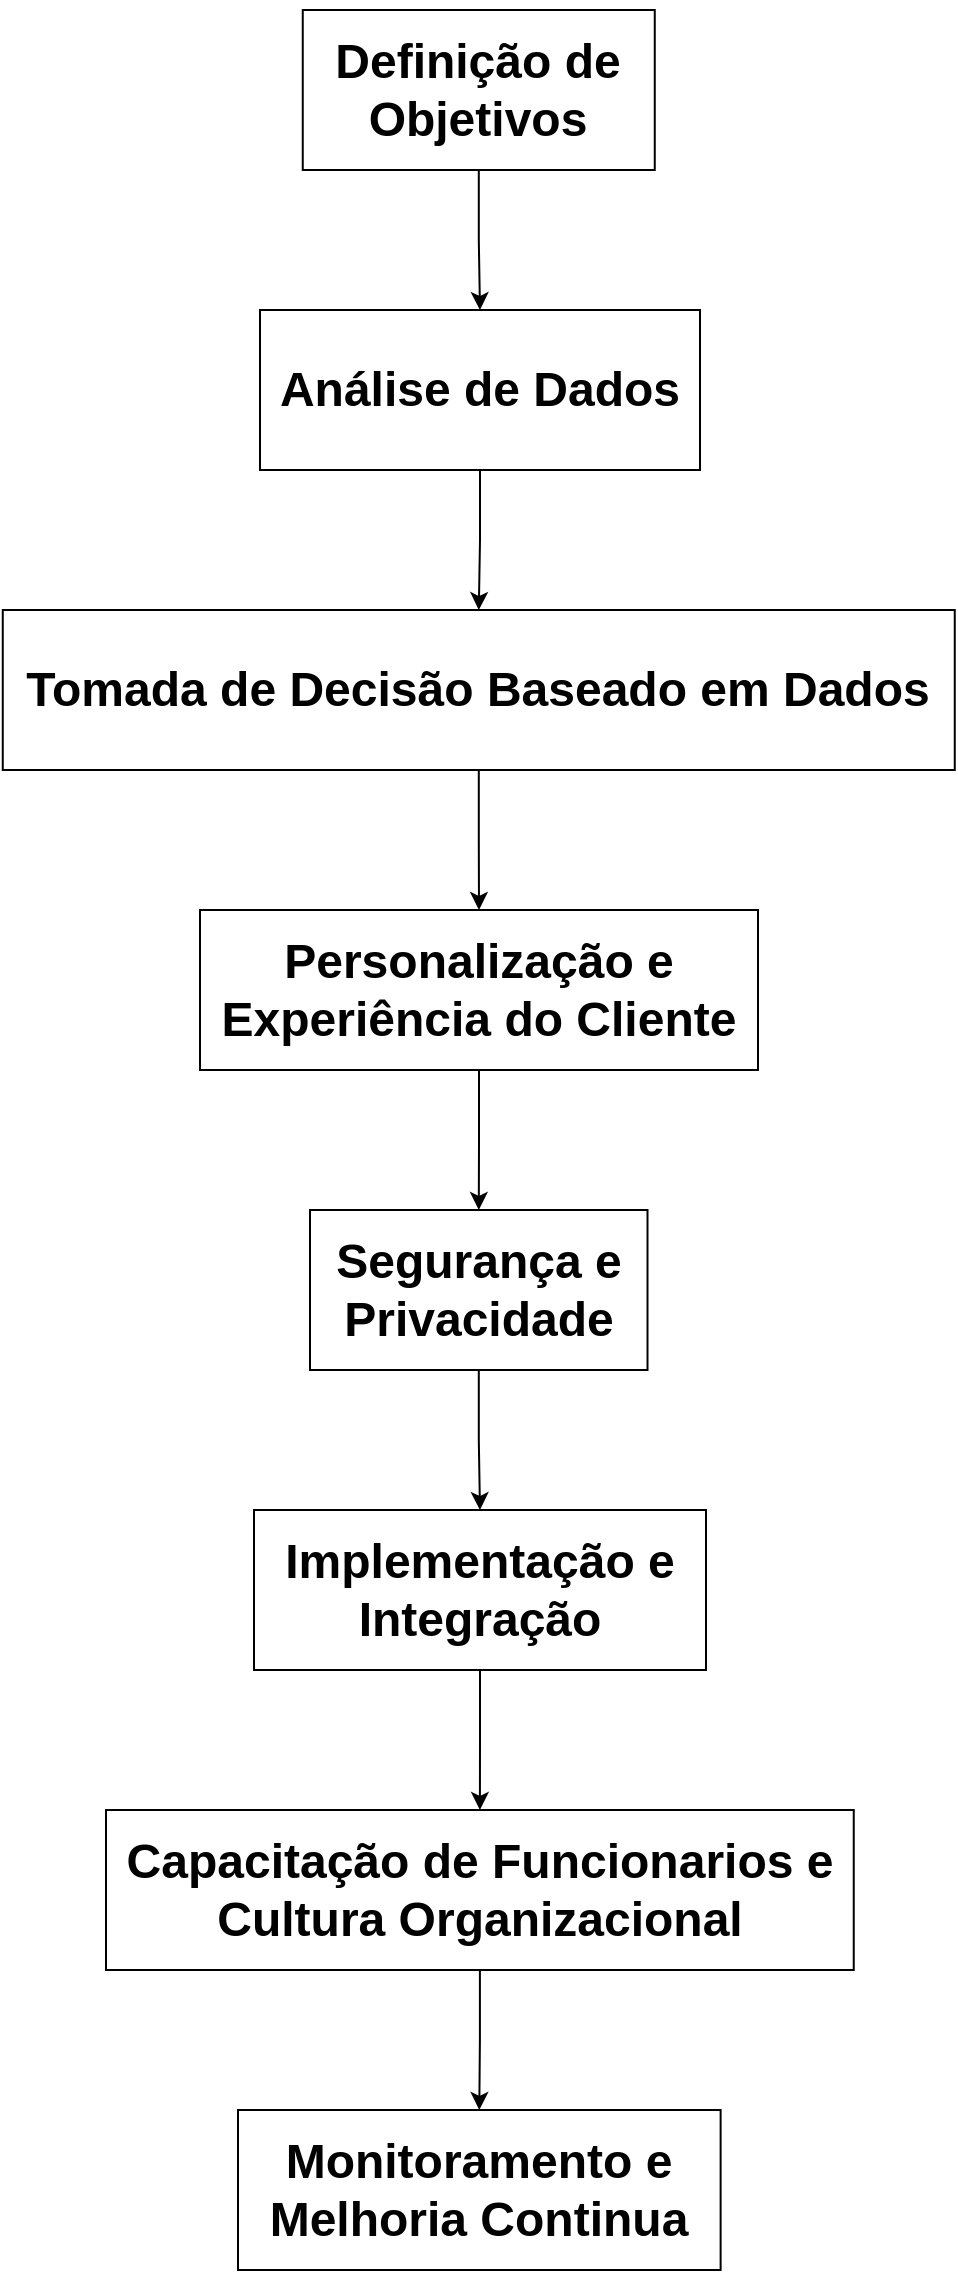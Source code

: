 <mxfile version="24.2.0" type="github">
  <diagram name="Página-1" id="li3KHkt5xmwWXI_5Nbb5">
    <mxGraphModel dx="1232" dy="2265" grid="1" gridSize="10" guides="1" tooltips="1" connect="1" arrows="1" fold="1" page="1" pageScale="1" pageWidth="827" pageHeight="1169" math="0" shadow="0">
      <root>
        <mxCell id="0" />
        <mxCell id="1" parent="0" />
        <mxCell id="1dAcILpu-QoyRNX0zbgb-12" value="" style="edgeStyle=orthogonalEdgeStyle;rounded=0;orthogonalLoop=1;jettySize=auto;html=1;" edge="1" parent="1" source="1dAcILpu-QoyRNX0zbgb-3" target="1dAcILpu-QoyRNX0zbgb-4">
          <mxGeometry relative="1" as="geometry" />
        </mxCell>
        <mxCell id="1dAcILpu-QoyRNX0zbgb-3" value="&lt;h1&gt;Análise de Dados&lt;/h1&gt;" style="rounded=0;whiteSpace=wrap;html=1;" vertex="1" parent="1">
          <mxGeometry x="304" y="100" width="220" height="80" as="geometry" />
        </mxCell>
        <mxCell id="1dAcILpu-QoyRNX0zbgb-13" value="" style="edgeStyle=orthogonalEdgeStyle;rounded=0;orthogonalLoop=1;jettySize=auto;html=1;" edge="1" parent="1" source="1dAcILpu-QoyRNX0zbgb-4" target="1dAcILpu-QoyRNX0zbgb-5">
          <mxGeometry relative="1" as="geometry" />
        </mxCell>
        <mxCell id="1dAcILpu-QoyRNX0zbgb-4" value="&lt;h1&gt;Tomada de Decisão Baseado em Dados&lt;/h1&gt;" style="rounded=0;whiteSpace=wrap;html=1;" vertex="1" parent="1">
          <mxGeometry x="175.38" y="250" width="476" height="80" as="geometry" />
        </mxCell>
        <mxCell id="1dAcILpu-QoyRNX0zbgb-14" value="" style="edgeStyle=orthogonalEdgeStyle;rounded=0;orthogonalLoop=1;jettySize=auto;html=1;" edge="1" parent="1" source="1dAcILpu-QoyRNX0zbgb-5" target="1dAcILpu-QoyRNX0zbgb-6">
          <mxGeometry relative="1" as="geometry" />
        </mxCell>
        <mxCell id="1dAcILpu-QoyRNX0zbgb-5" value="&lt;h1&gt;Personalização e Experiência do Cliente&lt;/h1&gt;" style="rounded=0;whiteSpace=wrap;html=1;" vertex="1" parent="1">
          <mxGeometry x="274" y="400" width="279" height="80" as="geometry" />
        </mxCell>
        <mxCell id="1dAcILpu-QoyRNX0zbgb-15" value="" style="edgeStyle=orthogonalEdgeStyle;rounded=0;orthogonalLoop=1;jettySize=auto;html=1;" edge="1" parent="1" source="1dAcILpu-QoyRNX0zbgb-6" target="1dAcILpu-QoyRNX0zbgb-7">
          <mxGeometry relative="1" as="geometry" />
        </mxCell>
        <mxCell id="1dAcILpu-QoyRNX0zbgb-6" value="&lt;h1&gt;Segurança e Privacidade&lt;/h1&gt;" style="rounded=0;whiteSpace=wrap;html=1;" vertex="1" parent="1">
          <mxGeometry x="329" y="550" width="168.75" height="80" as="geometry" />
        </mxCell>
        <mxCell id="1dAcILpu-QoyRNX0zbgb-16" value="" style="edgeStyle=orthogonalEdgeStyle;rounded=0;orthogonalLoop=1;jettySize=auto;html=1;" edge="1" parent="1" source="1dAcILpu-QoyRNX0zbgb-7" target="1dAcILpu-QoyRNX0zbgb-8">
          <mxGeometry relative="1" as="geometry" />
        </mxCell>
        <mxCell id="1dAcILpu-QoyRNX0zbgb-7" value="&lt;h1&gt;Implementação e Integração&lt;/h1&gt;" style="rounded=0;whiteSpace=wrap;html=1;" vertex="1" parent="1">
          <mxGeometry x="301" y="700" width="226" height="80" as="geometry" />
        </mxCell>
        <mxCell id="1dAcILpu-QoyRNX0zbgb-17" value="" style="edgeStyle=orthogonalEdgeStyle;rounded=0;orthogonalLoop=1;jettySize=auto;html=1;" edge="1" parent="1" source="1dAcILpu-QoyRNX0zbgb-8" target="1dAcILpu-QoyRNX0zbgb-9">
          <mxGeometry relative="1" as="geometry" />
        </mxCell>
        <mxCell id="1dAcILpu-QoyRNX0zbgb-8" value="&lt;h1&gt;Capacitação de Funcionarios e Cultura Organizacional&lt;/h1&gt;" style="rounded=0;whiteSpace=wrap;html=1;" vertex="1" parent="1">
          <mxGeometry x="227" y="850" width="373.87" height="80" as="geometry" />
        </mxCell>
        <mxCell id="1dAcILpu-QoyRNX0zbgb-9" value="&lt;h1&gt;Monitoramento e Melhoria Continua&lt;/h1&gt;" style="rounded=0;whiteSpace=wrap;html=1;" vertex="1" parent="1">
          <mxGeometry x="293" y="1000" width="241.31" height="80" as="geometry" />
        </mxCell>
        <mxCell id="1dAcILpu-QoyRNX0zbgb-11" value="" style="edgeStyle=orthogonalEdgeStyle;rounded=0;orthogonalLoop=1;jettySize=auto;html=1;" edge="1" parent="1" source="1dAcILpu-QoyRNX0zbgb-10" target="1dAcILpu-QoyRNX0zbgb-3">
          <mxGeometry relative="1" as="geometry" />
        </mxCell>
        <mxCell id="1dAcILpu-QoyRNX0zbgb-10" value="&lt;h1&gt;Definição de Objetivos&lt;/h1&gt;" style="rounded=0;whiteSpace=wrap;html=1;" vertex="1" parent="1">
          <mxGeometry x="325.38" y="-50" width="176" height="80" as="geometry" />
        </mxCell>
      </root>
    </mxGraphModel>
  </diagram>
</mxfile>
